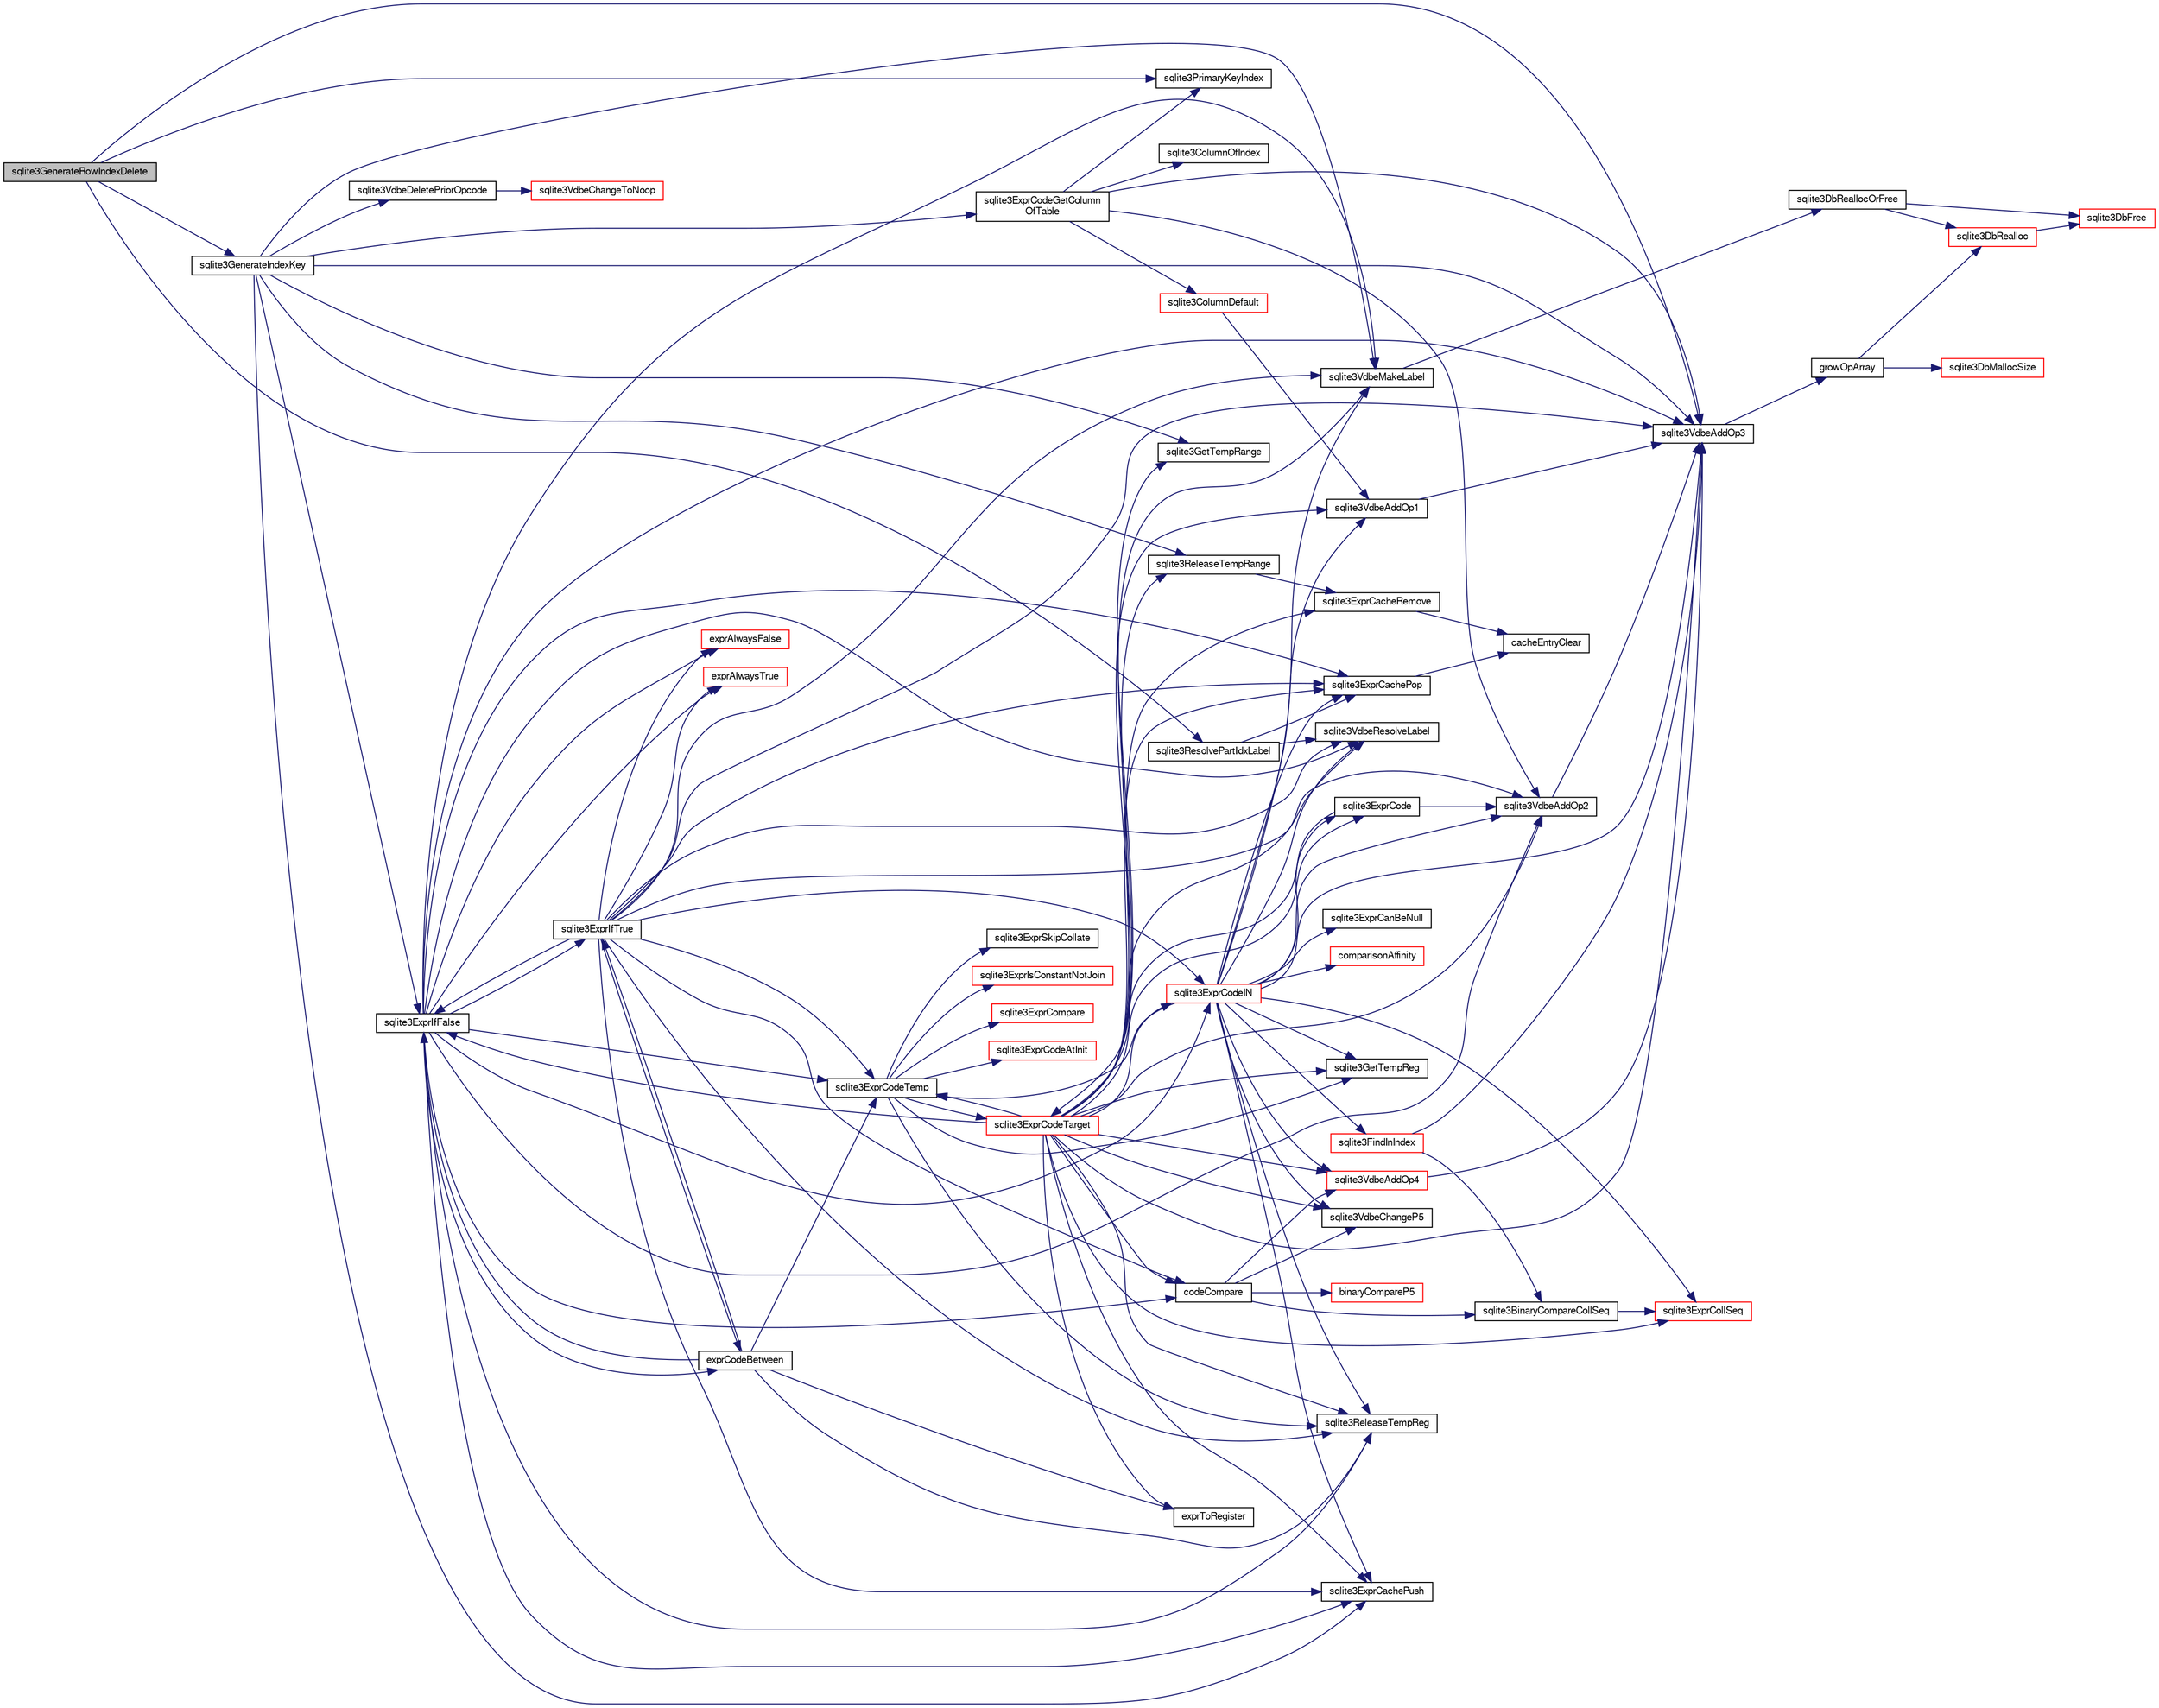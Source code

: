digraph "sqlite3GenerateRowIndexDelete"
{
  edge [fontname="FreeSans",fontsize="10",labelfontname="FreeSans",labelfontsize="10"];
  node [fontname="FreeSans",fontsize="10",shape=record];
  rankdir="LR";
  Node554705 [label="sqlite3GenerateRowIndexDelete",height=0.2,width=0.4,color="black", fillcolor="grey75", style="filled", fontcolor="black"];
  Node554705 -> Node554706 [color="midnightblue",fontsize="10",style="solid",fontname="FreeSans"];
  Node554706 [label="sqlite3PrimaryKeyIndex",height=0.2,width=0.4,color="black", fillcolor="white", style="filled",URL="$sqlite3_8c.html#af6edde3fbbd22a22b86ad32677fad95b"];
  Node554705 -> Node554707 [color="midnightblue",fontsize="10",style="solid",fontname="FreeSans"];
  Node554707 [label="sqlite3GenerateIndexKey",height=0.2,width=0.4,color="black", fillcolor="white", style="filled",URL="$sqlite3_8c.html#ab85ac93d5c5e6760f45f07897be7f272"];
  Node554707 -> Node554708 [color="midnightblue",fontsize="10",style="solid",fontname="FreeSans"];
  Node554708 [label="sqlite3VdbeMakeLabel",height=0.2,width=0.4,color="black", fillcolor="white", style="filled",URL="$sqlite3_8c.html#acf57ce8fb6f3c634375c019f5ebe66f6"];
  Node554708 -> Node554709 [color="midnightblue",fontsize="10",style="solid",fontname="FreeSans"];
  Node554709 [label="sqlite3DbReallocOrFree",height=0.2,width=0.4,color="black", fillcolor="white", style="filled",URL="$sqlite3_8c.html#a532a9fd62eeb46b61885a0fff075231c"];
  Node554709 -> Node554710 [color="midnightblue",fontsize="10",style="solid",fontname="FreeSans"];
  Node554710 [label="sqlite3DbRealloc",height=0.2,width=0.4,color="red", fillcolor="white", style="filled",URL="$sqlite3_8c.html#ae028f4902a9d29bcaf310ff289ee87dc"];
  Node554710 -> Node554724 [color="midnightblue",fontsize="10",style="solid",fontname="FreeSans"];
  Node554724 [label="sqlite3DbFree",height=0.2,width=0.4,color="red", fillcolor="white", style="filled",URL="$sqlite3_8c.html#ac70ab821a6607b4a1b909582dc37a069"];
  Node554709 -> Node554724 [color="midnightblue",fontsize="10",style="solid",fontname="FreeSans"];
  Node554707 -> Node554991 [color="midnightblue",fontsize="10",style="solid",fontname="FreeSans"];
  Node554991 [label="sqlite3ExprCachePush",height=0.2,width=0.4,color="black", fillcolor="white", style="filled",URL="$sqlite3_8c.html#a90233ce12875e170a87746ef3fa1d691"];
  Node554707 -> Node554992 [color="midnightblue",fontsize="10",style="solid",fontname="FreeSans"];
  Node554992 [label="sqlite3ExprIfFalse",height=0.2,width=0.4,color="black", fillcolor="white", style="filled",URL="$sqlite3_8c.html#af97ecccb5d56e321e118414b08f65b71"];
  Node554992 -> Node554991 [color="midnightblue",fontsize="10",style="solid",fontname="FreeSans"];
  Node554992 -> Node554993 [color="midnightblue",fontsize="10",style="solid",fontname="FreeSans"];
  Node554993 [label="sqlite3ExprCachePop",height=0.2,width=0.4,color="black", fillcolor="white", style="filled",URL="$sqlite3_8c.html#afc801698332f063ac2e24fa5856939c6"];
  Node554993 -> Node554994 [color="midnightblue",fontsize="10",style="solid",fontname="FreeSans"];
  Node554994 [label="cacheEntryClear",height=0.2,width=0.4,color="black", fillcolor="white", style="filled",URL="$sqlite3_8c.html#a695836faaedd1f2926d828f459bce76e"];
  Node554992 -> Node554708 [color="midnightblue",fontsize="10",style="solid",fontname="FreeSans"];
  Node554992 -> Node554995 [color="midnightblue",fontsize="10",style="solid",fontname="FreeSans"];
  Node554995 [label="sqlite3ExprIfTrue",height=0.2,width=0.4,color="black", fillcolor="white", style="filled",URL="$sqlite3_8c.html#ad93a55237c23e1b743ab1f59df1a1444"];
  Node554995 -> Node554708 [color="midnightblue",fontsize="10",style="solid",fontname="FreeSans"];
  Node554995 -> Node554992 [color="midnightblue",fontsize="10",style="solid",fontname="FreeSans"];
  Node554995 -> Node554991 [color="midnightblue",fontsize="10",style="solid",fontname="FreeSans"];
  Node554995 -> Node554996 [color="midnightblue",fontsize="10",style="solid",fontname="FreeSans"];
  Node554996 [label="sqlite3VdbeResolveLabel",height=0.2,width=0.4,color="black", fillcolor="white", style="filled",URL="$sqlite3_8c.html#a0a86f82356e392d9a84a008559c1aeeb"];
  Node554995 -> Node554993 [color="midnightblue",fontsize="10",style="solid",fontname="FreeSans"];
  Node554995 -> Node554997 [color="midnightblue",fontsize="10",style="solid",fontname="FreeSans"];
  Node554997 [label="sqlite3ExprCodeTemp",height=0.2,width=0.4,color="black", fillcolor="white", style="filled",URL="$sqlite3_8c.html#a3bc5c1ccb3c5851847e2aeb4a84ae1fc"];
  Node554997 -> Node554998 [color="midnightblue",fontsize="10",style="solid",fontname="FreeSans"];
  Node554998 [label="sqlite3ExprSkipCollate",height=0.2,width=0.4,color="black", fillcolor="white", style="filled",URL="$sqlite3_8c.html#a91b59896d4e3534de7c33940dca8537c"];
  Node554997 -> Node554999 [color="midnightblue",fontsize="10",style="solid",fontname="FreeSans"];
  Node554999 [label="sqlite3ExprIsConstantNotJoin",height=0.2,width=0.4,color="red", fillcolor="white", style="filled",URL="$sqlite3_8c.html#afa15ed1eca55a481fe671d33375b0ec3"];
  Node554997 -> Node555008 [color="midnightblue",fontsize="10",style="solid",fontname="FreeSans"];
  Node555008 [label="sqlite3ExprCompare",height=0.2,width=0.4,color="red", fillcolor="white", style="filled",URL="$sqlite3_8c.html#a0062379db3318d71048a461297c31598"];
  Node554997 -> Node555010 [color="midnightblue",fontsize="10",style="solid",fontname="FreeSans"];
  Node555010 [label="sqlite3ExprCodeAtInit",height=0.2,width=0.4,color="red", fillcolor="white", style="filled",URL="$sqlite3_8c.html#ac95e17399015e079099a882989e125c1"];
  Node554997 -> Node555694 [color="midnightblue",fontsize="10",style="solid",fontname="FreeSans"];
  Node555694 [label="sqlite3GetTempReg",height=0.2,width=0.4,color="black", fillcolor="white", style="filled",URL="$sqlite3_8c.html#ab58586b4abaefcc5df42af9d1e84d8fb"];
  Node554997 -> Node555695 [color="midnightblue",fontsize="10",style="solid",fontname="FreeSans"];
  Node555695 [label="sqlite3ExprCodeTarget",height=0.2,width=0.4,color="red", fillcolor="white", style="filled",URL="$sqlite3_8c.html#a4f308397a0a3ed299ed31aaa1ae2a293"];
  Node555695 -> Node555696 [color="midnightblue",fontsize="10",style="solid",fontname="FreeSans"];
  Node555696 [label="sqlite3VdbeAddOp3",height=0.2,width=0.4,color="black", fillcolor="white", style="filled",URL="$sqlite3_8c.html#a29b4560b019211a73e1478cec7468345"];
  Node555696 -> Node555697 [color="midnightblue",fontsize="10",style="solid",fontname="FreeSans"];
  Node555697 [label="growOpArray",height=0.2,width=0.4,color="black", fillcolor="white", style="filled",URL="$sqlite3_8c.html#adb00b9ead01ffe0d757d5a6d0853ada5"];
  Node555697 -> Node554710 [color="midnightblue",fontsize="10",style="solid",fontname="FreeSans"];
  Node555697 -> Node554726 [color="midnightblue",fontsize="10",style="solid",fontname="FreeSans"];
  Node554726 [label="sqlite3DbMallocSize",height=0.2,width=0.4,color="red", fillcolor="white", style="filled",URL="$sqlite3_8c.html#aa397e5a8a03495203a0767abf0a71f86"];
  Node555695 -> Node555726 [color="midnightblue",fontsize="10",style="solid",fontname="FreeSans"];
  Node555726 [label="sqlite3VdbeAddOp4",height=0.2,width=0.4,color="red", fillcolor="white", style="filled",URL="$sqlite3_8c.html#a739d7a47b1c11779283b7797ea7e1d4d"];
  Node555726 -> Node555696 [color="midnightblue",fontsize="10",style="solid",fontname="FreeSans"];
  Node555695 -> Node555701 [color="midnightblue",fontsize="10",style="solid",fontname="FreeSans"];
  Node555701 [label="sqlite3VdbeAddOp2",height=0.2,width=0.4,color="black", fillcolor="white", style="filled",URL="$sqlite3_8c.html#ae87204d7b069da19e4db0404c6deaae5"];
  Node555701 -> Node555696 [color="midnightblue",fontsize="10",style="solid",fontname="FreeSans"];
  Node555695 -> Node554997 [color="midnightblue",fontsize="10",style="solid",fontname="FreeSans"];
  Node555695 -> Node555730 [color="midnightblue",fontsize="10",style="solid",fontname="FreeSans"];
  Node555730 [label="codeCompare",height=0.2,width=0.4,color="black", fillcolor="white", style="filled",URL="$sqlite3_8c.html#a8cca26a71db22ffabf292736aefd31a9"];
  Node555730 -> Node555731 [color="midnightblue",fontsize="10",style="solid",fontname="FreeSans"];
  Node555731 [label="sqlite3BinaryCompareCollSeq",height=0.2,width=0.4,color="black", fillcolor="white", style="filled",URL="$sqlite3_8c.html#ad736cef22bdf857cc89b9411ffca6af6"];
  Node555731 -> Node555732 [color="midnightblue",fontsize="10",style="solid",fontname="FreeSans"];
  Node555732 [label="sqlite3ExprCollSeq",height=0.2,width=0.4,color="red", fillcolor="white", style="filled",URL="$sqlite3_8c.html#af36e271ed5ce13d4f2d088a766529574"];
  Node555730 -> Node555734 [color="midnightblue",fontsize="10",style="solid",fontname="FreeSans"];
  Node555734 [label="binaryCompareP5",height=0.2,width=0.4,color="red", fillcolor="white", style="filled",URL="$sqlite3_8c.html#a5f42574a5d9dbf7676234b08f17dcb23"];
  Node555730 -> Node555726 [color="midnightblue",fontsize="10",style="solid",fontname="FreeSans"];
  Node555730 -> Node555721 [color="midnightblue",fontsize="10",style="solid",fontname="FreeSans"];
  Node555721 [label="sqlite3VdbeChangeP5",height=0.2,width=0.4,color="black", fillcolor="white", style="filled",URL="$sqlite3_8c.html#a4dde2e4087eda945511b05d667050740"];
  Node555695 -> Node555720 [color="midnightblue",fontsize="10",style="solid",fontname="FreeSans"];
  Node555720 [label="sqlite3VdbeAddOp1",height=0.2,width=0.4,color="black", fillcolor="white", style="filled",URL="$sqlite3_8c.html#a6207112b1851d7e7d76e887ef6d72d5a"];
  Node555720 -> Node555696 [color="midnightblue",fontsize="10",style="solid",fontname="FreeSans"];
  Node555695 -> Node554708 [color="midnightblue",fontsize="10",style="solid",fontname="FreeSans"];
  Node555695 -> Node555741 [color="midnightblue",fontsize="10",style="solid",fontname="FreeSans"];
  Node555741 [label="sqlite3ExprCode",height=0.2,width=0.4,color="black", fillcolor="white", style="filled",URL="$sqlite3_8c.html#a75f270fb0b111b86924cca4ea507b417"];
  Node555741 -> Node555701 [color="midnightblue",fontsize="10",style="solid",fontname="FreeSans"];
  Node555741 -> Node555695 [color="midnightblue",fontsize="10",style="solid",fontname="FreeSans"];
  Node555695 -> Node555729 [color="midnightblue",fontsize="10",style="solid",fontname="FreeSans"];
  Node555729 [label="sqlite3ExprCacheRemove",height=0.2,width=0.4,color="black", fillcolor="white", style="filled",URL="$sqlite3_8c.html#a8b53d9568d9b40b6fc39428b3a19bc5d"];
  Node555729 -> Node554994 [color="midnightblue",fontsize="10",style="solid",fontname="FreeSans"];
  Node555695 -> Node554991 [color="midnightblue",fontsize="10",style="solid",fontname="FreeSans"];
  Node555695 -> Node554993 [color="midnightblue",fontsize="10",style="solid",fontname="FreeSans"];
  Node555695 -> Node554996 [color="midnightblue",fontsize="10",style="solid",fontname="FreeSans"];
  Node555695 -> Node555732 [color="midnightblue",fontsize="10",style="solid",fontname="FreeSans"];
  Node555695 -> Node555743 [color="midnightblue",fontsize="10",style="solid",fontname="FreeSans"];
  Node555743 [label="sqlite3GetTempRange",height=0.2,width=0.4,color="black", fillcolor="white", style="filled",URL="$sqlite3_8c.html#a75c8f9ab8d6f3d1dfe6fe777928fba61"];
  Node555695 -> Node555721 [color="midnightblue",fontsize="10",style="solid",fontname="FreeSans"];
  Node555695 -> Node555747 [color="midnightblue",fontsize="10",style="solid",fontname="FreeSans"];
  Node555747 [label="sqlite3ReleaseTempRange",height=0.2,width=0.4,color="black", fillcolor="white", style="filled",URL="$sqlite3_8c.html#ac6e5c116ee77134890c274aeeef6196d"];
  Node555747 -> Node555729 [color="midnightblue",fontsize="10",style="solid",fontname="FreeSans"];
  Node555695 -> Node555974 [color="midnightblue",fontsize="10",style="solid",fontname="FreeSans"];
  Node555974 [label="sqlite3ExprCodeIN",height=0.2,width=0.4,color="red", fillcolor="white", style="filled",URL="$sqlite3_8c.html#ad9cf4f5b5ffb90c24a4a0900c8626193"];
  Node555974 -> Node555940 [color="midnightblue",fontsize="10",style="solid",fontname="FreeSans"];
  Node555940 [label="sqlite3FindInIndex",height=0.2,width=0.4,color="red", fillcolor="white", style="filled",URL="$sqlite3_8c.html#af7d8c56ab0231f44bb5f87b3fafeffb2"];
  Node555940 -> Node555731 [color="midnightblue",fontsize="10",style="solid",fontname="FreeSans"];
  Node555940 -> Node555696 [color="midnightblue",fontsize="10",style="solid",fontname="FreeSans"];
  Node555974 -> Node555892 [color="midnightblue",fontsize="10",style="solid",fontname="FreeSans"];
  Node555892 [label="comparisonAffinity",height=0.2,width=0.4,color="red", fillcolor="white", style="filled",URL="$sqlite3_8c.html#a288a61b5d72d6974ed9b0bb4f57f45ac"];
  Node555974 -> Node554991 [color="midnightblue",fontsize="10",style="solid",fontname="FreeSans"];
  Node555974 -> Node555694 [color="midnightblue",fontsize="10",style="solid",fontname="FreeSans"];
  Node555974 -> Node555741 [color="midnightblue",fontsize="10",style="solid",fontname="FreeSans"];
  Node555974 -> Node555732 [color="midnightblue",fontsize="10",style="solid",fontname="FreeSans"];
  Node555974 -> Node554708 [color="midnightblue",fontsize="10",style="solid",fontname="FreeSans"];
  Node555974 -> Node555696 [color="midnightblue",fontsize="10",style="solid",fontname="FreeSans"];
  Node555974 -> Node554997 [color="midnightblue",fontsize="10",style="solid",fontname="FreeSans"];
  Node555974 -> Node555947 [color="midnightblue",fontsize="10",style="solid",fontname="FreeSans"];
  Node555947 [label="sqlite3ExprCanBeNull",height=0.2,width=0.4,color="black", fillcolor="white", style="filled",URL="$sqlite3_8c.html#aa61c5d87d9eff5134d8ab9b93e921671"];
  Node555974 -> Node555726 [color="midnightblue",fontsize="10",style="solid",fontname="FreeSans"];
  Node555974 -> Node555721 [color="midnightblue",fontsize="10",style="solid",fontname="FreeSans"];
  Node555974 -> Node555854 [color="midnightblue",fontsize="10",style="solid",fontname="FreeSans"];
  Node555854 [label="sqlite3ReleaseTempReg",height=0.2,width=0.4,color="black", fillcolor="white", style="filled",URL="$sqlite3_8c.html#a48d55dce63ac590c3b0fc464abb67ad7"];
  Node555974 -> Node555701 [color="midnightblue",fontsize="10",style="solid",fontname="FreeSans"];
  Node555974 -> Node554996 [color="midnightblue",fontsize="10",style="solid",fontname="FreeSans"];
  Node555974 -> Node555720 [color="midnightblue",fontsize="10",style="solid",fontname="FreeSans"];
  Node555974 -> Node554993 [color="midnightblue",fontsize="10",style="solid",fontname="FreeSans"];
  Node555695 -> Node555694 [color="midnightblue",fontsize="10",style="solid",fontname="FreeSans"];
  Node555695 -> Node555854 [color="midnightblue",fontsize="10",style="solid",fontname="FreeSans"];
  Node555695 -> Node555975 [color="midnightblue",fontsize="10",style="solid",fontname="FreeSans"];
  Node555975 [label="exprToRegister",height=0.2,width=0.4,color="black", fillcolor="white", style="filled",URL="$sqlite3_8c.html#a8ef721aa250baccf2e7ba453520b0d5f"];
  Node555695 -> Node554992 [color="midnightblue",fontsize="10",style="solid",fontname="FreeSans"];
  Node554997 -> Node555854 [color="midnightblue",fontsize="10",style="solid",fontname="FreeSans"];
  Node554995 -> Node555730 [color="midnightblue",fontsize="10",style="solid",fontname="FreeSans"];
  Node554995 -> Node555701 [color="midnightblue",fontsize="10",style="solid",fontname="FreeSans"];
  Node554995 -> Node555978 [color="midnightblue",fontsize="10",style="solid",fontname="FreeSans"];
  Node555978 [label="exprCodeBetween",height=0.2,width=0.4,color="black", fillcolor="white", style="filled",URL="$sqlite3_8c.html#abd053493214542bca8f406f42145d173"];
  Node555978 -> Node555975 [color="midnightblue",fontsize="10",style="solid",fontname="FreeSans"];
  Node555978 -> Node554997 [color="midnightblue",fontsize="10",style="solid",fontname="FreeSans"];
  Node555978 -> Node554995 [color="midnightblue",fontsize="10",style="solid",fontname="FreeSans"];
  Node555978 -> Node554992 [color="midnightblue",fontsize="10",style="solid",fontname="FreeSans"];
  Node555978 -> Node555854 [color="midnightblue",fontsize="10",style="solid",fontname="FreeSans"];
  Node554995 -> Node555974 [color="midnightblue",fontsize="10",style="solid",fontname="FreeSans"];
  Node554995 -> Node555979 [color="midnightblue",fontsize="10",style="solid",fontname="FreeSans"];
  Node555979 [label="exprAlwaysTrue",height=0.2,width=0.4,color="red", fillcolor="white", style="filled",URL="$sqlite3_8c.html#a11876f336ef69a715ff39dd4374b334d"];
  Node554995 -> Node555793 [color="midnightblue",fontsize="10",style="solid",fontname="FreeSans"];
  Node555793 [label="exprAlwaysFalse",height=0.2,width=0.4,color="red", fillcolor="white", style="filled",URL="$sqlite3_8c.html#aa72440ec8db7b30f945e8f50ad9a4eba"];
  Node554995 -> Node555696 [color="midnightblue",fontsize="10",style="solid",fontname="FreeSans"];
  Node554995 -> Node555854 [color="midnightblue",fontsize="10",style="solid",fontname="FreeSans"];
  Node554992 -> Node554996 [color="midnightblue",fontsize="10",style="solid",fontname="FreeSans"];
  Node554992 -> Node554997 [color="midnightblue",fontsize="10",style="solid",fontname="FreeSans"];
  Node554992 -> Node555730 [color="midnightblue",fontsize="10",style="solid",fontname="FreeSans"];
  Node554992 -> Node555701 [color="midnightblue",fontsize="10",style="solid",fontname="FreeSans"];
  Node554992 -> Node555978 [color="midnightblue",fontsize="10",style="solid",fontname="FreeSans"];
  Node554992 -> Node555974 [color="midnightblue",fontsize="10",style="solid",fontname="FreeSans"];
  Node554992 -> Node555793 [color="midnightblue",fontsize="10",style="solid",fontname="FreeSans"];
  Node554992 -> Node555979 [color="midnightblue",fontsize="10",style="solid",fontname="FreeSans"];
  Node554992 -> Node555696 [color="midnightblue",fontsize="10",style="solid",fontname="FreeSans"];
  Node554992 -> Node555854 [color="midnightblue",fontsize="10",style="solid",fontname="FreeSans"];
  Node554707 -> Node555743 [color="midnightblue",fontsize="10",style="solid",fontname="FreeSans"];
  Node554707 -> Node555700 [color="midnightblue",fontsize="10",style="solid",fontname="FreeSans"];
  Node555700 [label="sqlite3ExprCodeGetColumn\lOfTable",height=0.2,width=0.4,color="black", fillcolor="white", style="filled",URL="$sqlite3_8c.html#aef676ae689397d0e050eb0a360c32315"];
  Node555700 -> Node555701 [color="midnightblue",fontsize="10",style="solid",fontname="FreeSans"];
  Node555700 -> Node555702 [color="midnightblue",fontsize="10",style="solid",fontname="FreeSans"];
  Node555702 [label="sqlite3ColumnOfIndex",height=0.2,width=0.4,color="black", fillcolor="white", style="filled",URL="$sqlite3_8c.html#a8f768b249ef197e3d6bd27a630b8028a"];
  Node555700 -> Node554706 [color="midnightblue",fontsize="10",style="solid",fontname="FreeSans"];
  Node555700 -> Node555696 [color="midnightblue",fontsize="10",style="solid",fontname="FreeSans"];
  Node555700 -> Node555703 [color="midnightblue",fontsize="10",style="solid",fontname="FreeSans"];
  Node555703 [label="sqlite3ColumnDefault",height=0.2,width=0.4,color="red", fillcolor="white", style="filled",URL="$sqlite3_8c.html#a59f47949957801afdf53735549eacc7d"];
  Node555703 -> Node555720 [color="midnightblue",fontsize="10",style="solid",fontname="FreeSans"];
  Node554707 -> Node555980 [color="midnightblue",fontsize="10",style="solid",fontname="FreeSans"];
  Node555980 [label="sqlite3VdbeDeletePriorOpcode",height=0.2,width=0.4,color="black", fillcolor="white", style="filled",URL="$sqlite3_8c.html#a8d0b65afd7accc6358fafa417db050b3"];
  Node555980 -> Node555851 [color="midnightblue",fontsize="10",style="solid",fontname="FreeSans"];
  Node555851 [label="sqlite3VdbeChangeToNoop",height=0.2,width=0.4,color="red", fillcolor="white", style="filled",URL="$sqlite3_8c.html#a807e82d6627750b2fa4685812da68a9d"];
  Node554707 -> Node555696 [color="midnightblue",fontsize="10",style="solid",fontname="FreeSans"];
  Node554707 -> Node555747 [color="midnightblue",fontsize="10",style="solid",fontname="FreeSans"];
  Node554705 -> Node555696 [color="midnightblue",fontsize="10",style="solid",fontname="FreeSans"];
  Node554705 -> Node555981 [color="midnightblue",fontsize="10",style="solid",fontname="FreeSans"];
  Node555981 [label="sqlite3ResolvePartIdxLabel",height=0.2,width=0.4,color="black", fillcolor="white", style="filled",URL="$sqlite3_8c.html#ad382e31f9ce406ca98bf25e916d32e11"];
  Node555981 -> Node554996 [color="midnightblue",fontsize="10",style="solid",fontname="FreeSans"];
  Node555981 -> Node554993 [color="midnightblue",fontsize="10",style="solid",fontname="FreeSans"];
}
